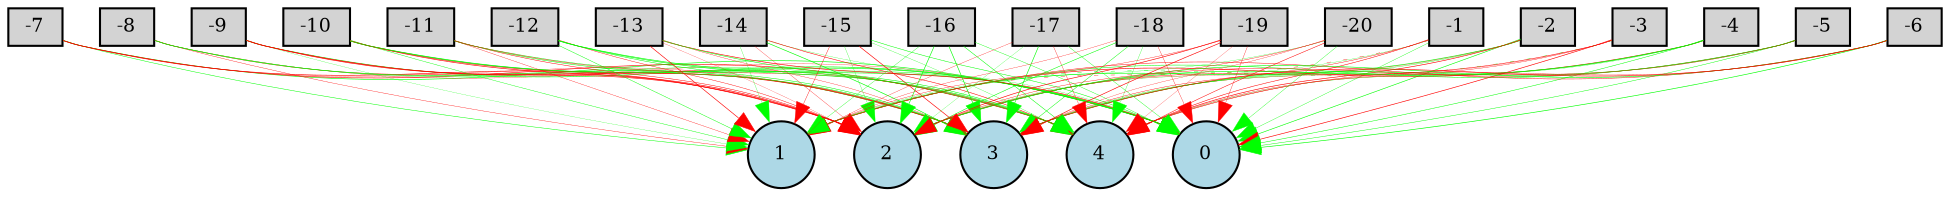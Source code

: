 digraph {
	node [fontsize=9 height=0.2 shape=circle width=0.2]
	-1 [fillcolor=lightgray shape=box style=filled]
	-2 [fillcolor=lightgray shape=box style=filled]
	-3 [fillcolor=lightgray shape=box style=filled]
	-4 [fillcolor=lightgray shape=box style=filled]
	-5 [fillcolor=lightgray shape=box style=filled]
	-6 [fillcolor=lightgray shape=box style=filled]
	-7 [fillcolor=lightgray shape=box style=filled]
	-8 [fillcolor=lightgray shape=box style=filled]
	-9 [fillcolor=lightgray shape=box style=filled]
	-10 [fillcolor=lightgray shape=box style=filled]
	-11 [fillcolor=lightgray shape=box style=filled]
	-12 [fillcolor=lightgray shape=box style=filled]
	-13 [fillcolor=lightgray shape=box style=filled]
	-14 [fillcolor=lightgray shape=box style=filled]
	-15 [fillcolor=lightgray shape=box style=filled]
	-16 [fillcolor=lightgray shape=box style=filled]
	-17 [fillcolor=lightgray shape=box style=filled]
	-18 [fillcolor=lightgray shape=box style=filled]
	-19 [fillcolor=lightgray shape=box style=filled]
	-20 [fillcolor=lightgray shape=box style=filled]
	0 [fillcolor=lightblue style=filled]
	1 [fillcolor=lightblue style=filled]
	2 [fillcolor=lightblue style=filled]
	3 [fillcolor=lightblue style=filled]
	4 [fillcolor=lightblue style=filled]
	-1 -> 0 [color=green penwidth=0.16988697578984413 style=solid]
	-1 -> 1 [color=red penwidth=0.17663453101379872 style=dotted]
	-1 -> 2 [color=green penwidth=0.11882372558196884 style=solid]
	-1 -> 3 [color=red penwidth=0.18956220489273465 style=solid]
	-1 -> 4 [color=red penwidth=0.24802553114435608 style=solid]
	-2 -> 0 [color=green penwidth=0.2841049051148849 style=solid]
	-2 -> 1 [color=green penwidth=0.2978500353789745 style=solid]
	-2 -> 2 [color=red penwidth=0.10668617103504804 style=solid]
	-2 -> 3 [color=green penwidth=0.1673488612876723 style=solid]
	-2 -> 4 [color=red penwidth=0.29609534690952743 style=solid]
	-3 -> 0 [color=red penwidth=0.30000000000000004 style=solid]
	-3 -> 1 [color=green penwidth=0.19946655059139637 style=dotted]
	-3 -> 2 [color=red penwidth=0.21900170248081408 style=solid]
	-3 -> 3 [color=red penwidth=0.11322492331206008 style=solid]
	-3 -> 4 [color=red penwidth=0.16893468746167717 style=solid]
	-4 -> 0 [color=green penwidth=0.23393187891684225 style=solid]
	-4 -> 1 [color=red penwidth=0.30000000000000004 style=solid]
	-4 -> 2 [color=green penwidth=0.2969517478406966 style=solid]
	-4 -> 3 [color=green penwidth=0.202187674103435 style=solid]
	-4 -> 4 [color=green penwidth=0.12123375260372976 style=solid]
	-5 -> 0 [color=green penwidth=0.21360993037367398 style=solid]
	-5 -> 1 [color=green penwidth=0.23855230692412296 style=solid]
	-5 -> 2 [color=red penwidth=0.19600970226081443 style=solid]
	-5 -> 3 [color=green penwidth=0.2984596789111197 style=solid]
	-5 -> 4 [color=red penwidth=0.14812649184274165 style=solid]
	-6 -> 0 [color=green penwidth=0.30000000000000004 style=solid]
	-6 -> 1 [color=red penwidth=0.2151701813691427 style=solid]
	-6 -> 2 [color=green penwidth=0.2805618677137991 style=solid]
	-6 -> 3 [color=red penwidth=0.2858957803639621 style=solid]
	-6 -> 4 [color=red penwidth=0.17690999188355042 style=solid]
	-7 -> 0 [color=green penwidth=0.28902145696059184 style=solid]
	-7 -> 1 [color=green penwidth=0.231033513528745 style=solid]
	-7 -> 2 [color=red penwidth=0.29760275971362427 style=solid]
	-7 -> 3 [color=red penwidth=0.11834505464579087 style=solid]
	-7 -> 4 [color=red penwidth=0.29120405482738754 style=solid]
	-8 -> 0 [color=red penwidth=0.13337382035705908 style=solid]
	-8 -> 1 [color=red penwidth=0.1685584137016837 style=solid]
	-8 -> 2 [color=red penwidth=0.19244110179298013 style=solid]
	-8 -> 3 [color=green penwidth=0.29990782551437134 style=solid]
	-8 -> 4 [color=green penwidth=0.16243160302071907 style=solid]
	-9 -> 0 [color=green penwidth=0.2951573746388871 style=solid]
	-9 -> 1 [color=green penwidth=0.10872229544357326 style=solid]
	-9 -> 2 [color=red penwidth=0.29617365076279445 style=solid]
	-9 -> 3 [color=red penwidth=0.29967395088718596 style=solid]
	-9 -> 4 [color=red penwidth=0.16896431197870432 style=solid]
	-10 -> 0 [color=green penwidth=0.29532764851340365 style=solid]
	-10 -> 1 [color=green penwidth=0.19933743761701062 style=solid]
	-10 -> 2 [color=red penwidth=0.30000000000000004 style=solid]
	-10 -> 3 [color=red penwidth=0.2935786933800446 style=solid]
	-10 -> 4 [color=green penwidth=0.2985953270403267 style=solid]
	-11 -> 0 [color=green penwidth=0.21950545658175735 style=solid]
	-11 -> 1 [color=red penwidth=0.1600936539808712 style=solid]
	-11 -> 2 [color=red penwidth=0.22800495167029447 style=solid]
	-11 -> 3 [color=green penwidth=0.24598719724441728 style=solid]
	-11 -> 4 [color=red penwidth=0.18326514356308288 style=solid]
	-12 -> 0 [color=green penwidth=0.29245979746644135 style=solid]
	-12 -> 1 [color=green penwidth=0.2183324432962167 style=solid]
	-12 -> 2 [color=red penwidth=0.19991301956940025 style=solid]
	-12 -> 3 [color=green penwidth=0.24001538584803028 style=solid]
	-12 -> 4 [color=green penwidth=0.30000000000000004 style=solid]
	-13 -> 0 [color=red penwidth=0.29555428197590705 style=solid]
	-13 -> 1 [color=red penwidth=0.2955363374195873 style=solid]
	-13 -> 2 [color=red penwidth=0.10391628023645062 style=solid]
	-13 -> 3 [color=red penwidth=0.14901775797577238 style=solid]
	-13 -> 4 [color=green penwidth=0.25811299480370786 style=solid]
	-14 -> 0 [color=green penwidth=0.11637749715799756 style=solid]
	-14 -> 1 [color=green penwidth=0.1288927970885884 style=solid]
	-14 -> 2 [color=red penwidth=0.13997593047627555 style=solid]
	-14 -> 3 [color=green penwidth=0.30000000000000004 style=solid]
	-14 -> 4 [color=red penwidth=0.25554689495077026 style=solid]
	-15 -> 0 [color=green penwidth=0.2379871644254692 style=solid]
	-15 -> 1 [color=red penwidth=0.18687364235042733 style=solid]
	-15 -> 2 [color=green penwidth=0.1332820857355461 style=solid]
	-15 -> 3 [color=red penwidth=0.30000000000000004 style=solid]
	-15 -> 4 [color=green penwidth=0.13401568971921538 style=solid]
	-16 -> 0 [color=green penwidth=0.18466151695994387 style=solid]
	-16 -> 1 [color=green penwidth=0.1548485917260836 style=solid]
	-16 -> 2 [color=green penwidth=0.2965629276423848 style=solid]
	-16 -> 3 [color=green penwidth=0.30000000000000004 style=solid]
	-16 -> 4 [color=green penwidth=0.24423314700795581 style=solid]
	-17 -> 0 [color=green penwidth=0.179275436702922 style=solid]
	-17 -> 1 [color=red penwidth=0.1419704357979294 style=solid]
	-17 -> 2 [color=green penwidth=0.10521879714889586 style=solid]
	-17 -> 3 [color=green penwidth=0.29246582303781743 style=solid]
	-17 -> 4 [color=red penwidth=0.15516182702070216 style=solid]
	-18 -> 0 [color=red penwidth=0.15631199353500952 style=solid]
	-18 -> 1 [color=red penwidth=0.14109793842688328 style=solid]
	-18 -> 2 [color=green penwidth=0.2531844319389432 style=solid]
	-18 -> 3 [color=green penwidth=0.21997118682005337 style=solid]
	-18 -> 4 [color=green penwidth=0.13842078450730902 style=solid]
	-19 -> 0 [color=red penwidth=0.15745309641183192 style=solid]
	-19 -> 1 [color=red penwidth=0.159543608747554 style=solid]
	-19 -> 2 [color=red penwidth=0.30000000000000004 style=solid]
	-19 -> 3 [color=red penwidth=0.30000000000000004 style=solid]
	-19 -> 4 [color=red penwidth=0.10293738771439664 style=solid]
	-20 -> 0 [color=green penwidth=0.1588971344785615 style=solid]
	-20 -> 1 [color=green penwidth=0.12205011024944161 style=solid]
	-20 -> 2 [color=red penwidth=0.1779286509004021 style=solid]
	-20 -> 3 [color=red penwidth=0.13639327340521554 style=solid]
	-20 -> 4 [color=red penwidth=0.2394200750177773 style=solid]
}
